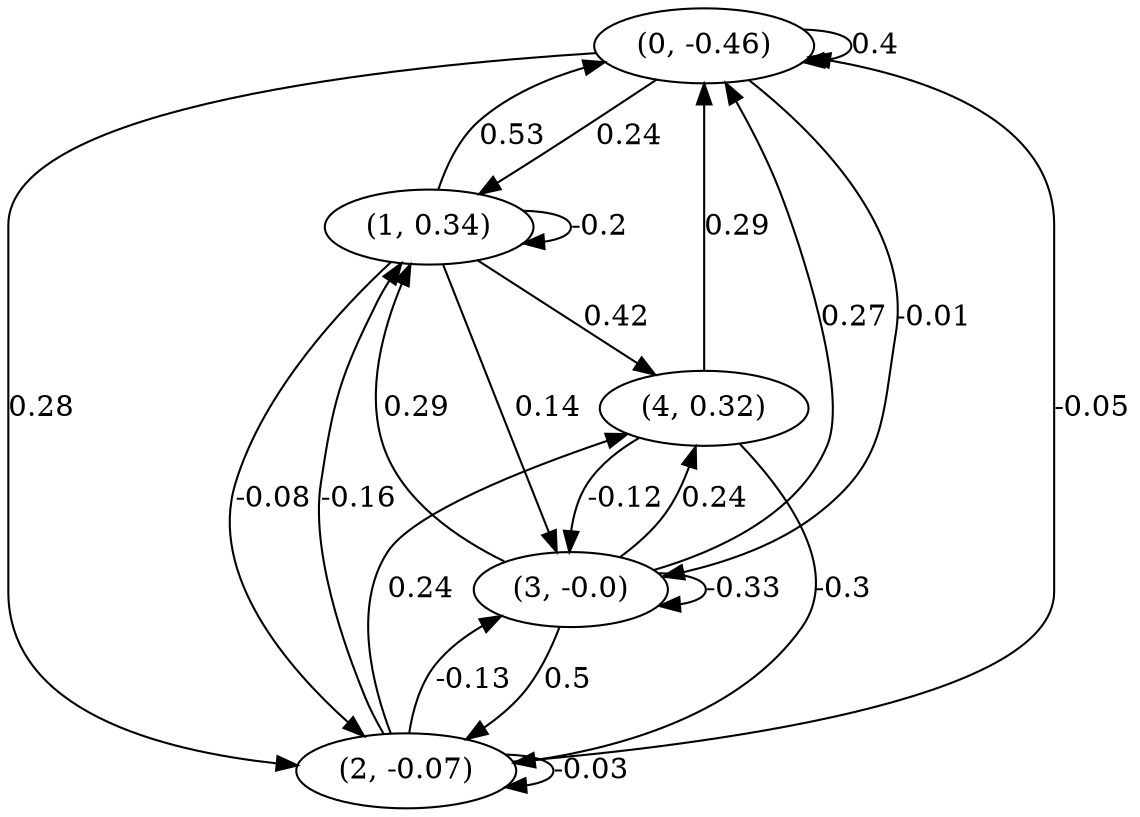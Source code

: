 digraph {
    0 [ label = "(0, -0.46)" ]
    1 [ label = "(1, 0.34)" ]
    2 [ label = "(2, -0.07)" ]
    3 [ label = "(3, -0.0)" ]
    4 [ label = "(4, 0.32)" ]
    0 -> 0 [ label = "0.4" ]
    1 -> 1 [ label = "-0.2" ]
    2 -> 2 [ label = "-0.03" ]
    3 -> 3 [ label = "-0.33" ]
    1 -> 0 [ label = "0.53" ]
    2 -> 0 [ label = "-0.05" ]
    3 -> 0 [ label = "0.27" ]
    4 -> 0 [ label = "0.29" ]
    0 -> 1 [ label = "0.24" ]
    2 -> 1 [ label = "-0.16" ]
    3 -> 1 [ label = "0.29" ]
    0 -> 2 [ label = "0.28" ]
    1 -> 2 [ label = "-0.08" ]
    3 -> 2 [ label = "0.5" ]
    4 -> 2 [ label = "-0.3" ]
    0 -> 3 [ label = "-0.01" ]
    1 -> 3 [ label = "0.14" ]
    2 -> 3 [ label = "-0.13" ]
    4 -> 3 [ label = "-0.12" ]
    1 -> 4 [ label = "0.42" ]
    2 -> 4 [ label = "0.24" ]
    3 -> 4 [ label = "0.24" ]
}


